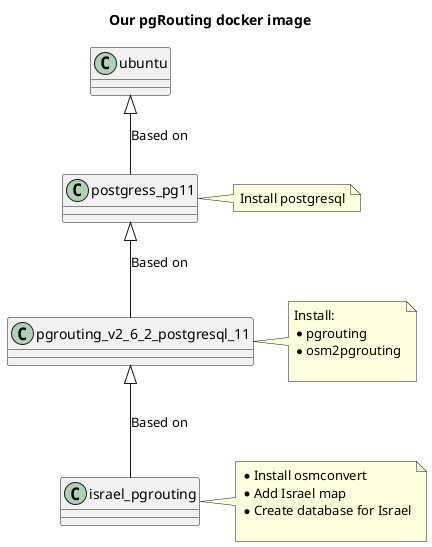 @startuml

title Our pgRouting docker image

class ubuntu
class postgress_pg11
class pgrouting_v2_6_2_postgresql_11
class israel_pgrouting

note right of pgrouting_v2_6_2_postgresql_11: Install:\n* pgrouting\n* osm2pgrouting\n
note right of postgress_pg11: Install postgresql
note right of israel_pgrouting: * Install osmconvert\n* Add Israel map\n* Create database for Israel\n

ubuntu <|-down- postgress_pg11: Based on
postgress_pg11 <|-down-  pgrouting_v2_6_2_postgresql_11: Based on
pgrouting_v2_6_2_postgresql_11 <|-down- israel_pgrouting: Based on


@enduml